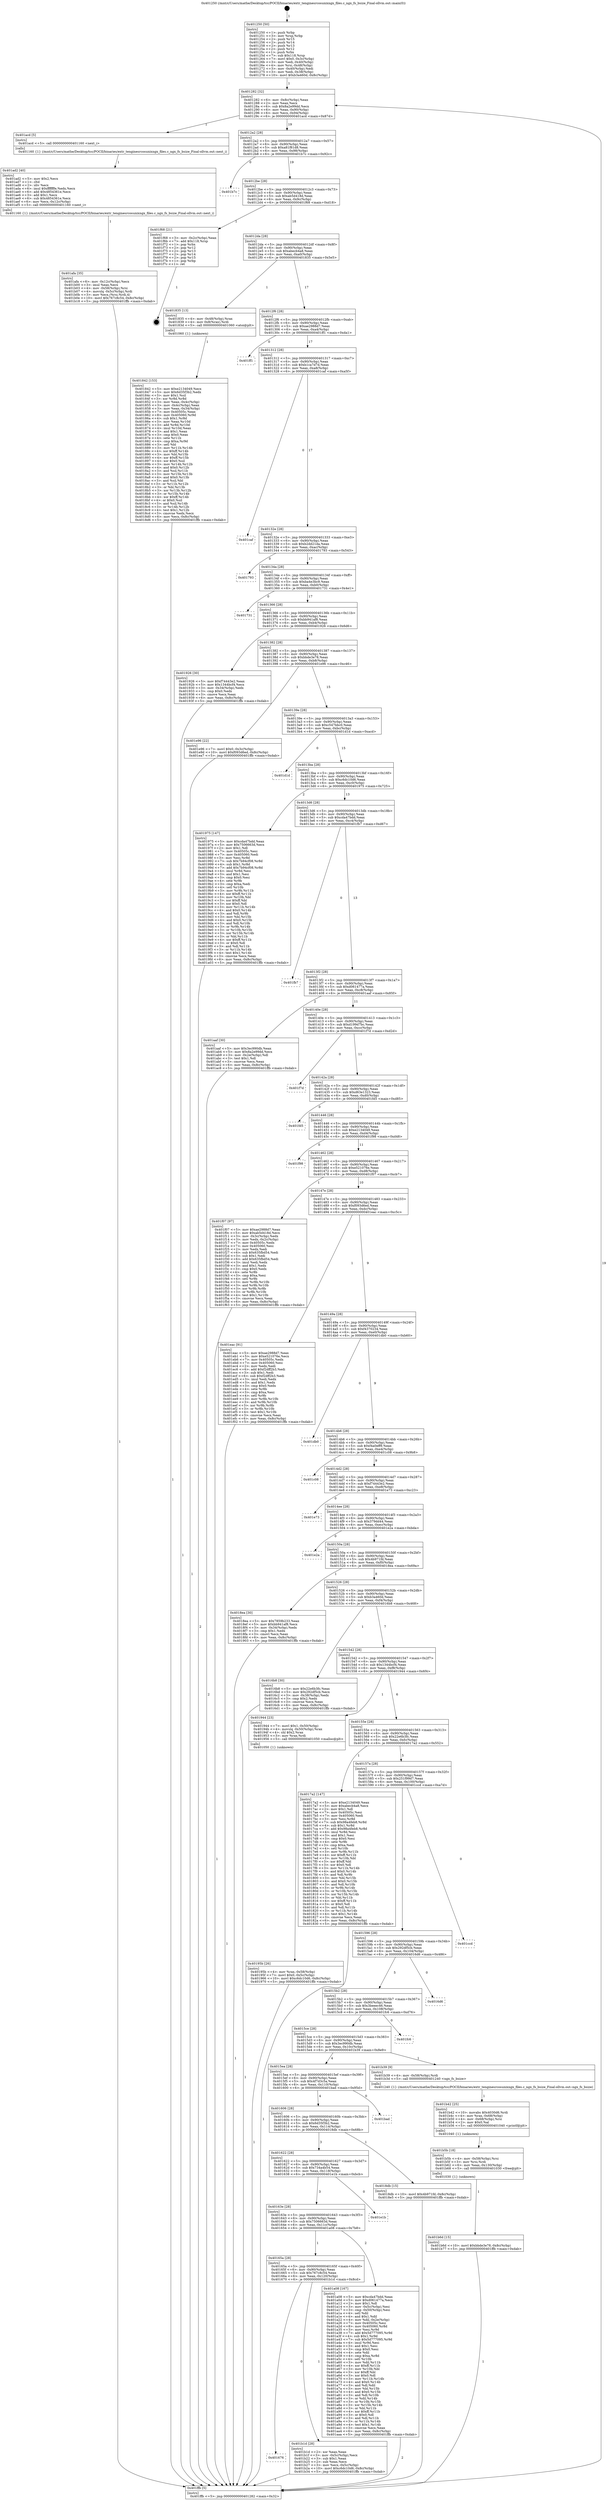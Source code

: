 digraph "0x401250" {
  label = "0x401250 (/mnt/c/Users/mathe/Desktop/tcc/POCII/binaries/extr_tenginesrcosunixngx_files.c_ngx_fs_bsize_Final-ollvm.out::main(0))"
  labelloc = "t"
  node[shape=record]

  Entry [label="",width=0.3,height=0.3,shape=circle,fillcolor=black,style=filled]
  "0x401282" [label="{
     0x401282 [32]\l
     | [instrs]\l
     &nbsp;&nbsp;0x401282 \<+6\>: mov -0x8c(%rbp),%eax\l
     &nbsp;&nbsp;0x401288 \<+2\>: mov %eax,%ecx\l
     &nbsp;&nbsp;0x40128a \<+6\>: sub $0x8a2e99dd,%ecx\l
     &nbsp;&nbsp;0x401290 \<+6\>: mov %eax,-0x90(%rbp)\l
     &nbsp;&nbsp;0x401296 \<+6\>: mov %ecx,-0x94(%rbp)\l
     &nbsp;&nbsp;0x40129c \<+6\>: je 0000000000401acd \<main+0x87d\>\l
  }"]
  "0x401acd" [label="{
     0x401acd [5]\l
     | [instrs]\l
     &nbsp;&nbsp;0x401acd \<+5\>: call 0000000000401160 \<next_i\>\l
     | [calls]\l
     &nbsp;&nbsp;0x401160 \{1\} (/mnt/c/Users/mathe/Desktop/tcc/POCII/binaries/extr_tenginesrcosunixngx_files.c_ngx_fs_bsize_Final-ollvm.out::next_i)\l
  }"]
  "0x4012a2" [label="{
     0x4012a2 [28]\l
     | [instrs]\l
     &nbsp;&nbsp;0x4012a2 \<+5\>: jmp 00000000004012a7 \<main+0x57\>\l
     &nbsp;&nbsp;0x4012a7 \<+6\>: mov -0x90(%rbp),%eax\l
     &nbsp;&nbsp;0x4012ad \<+5\>: sub $0xa81f81d8,%eax\l
     &nbsp;&nbsp;0x4012b2 \<+6\>: mov %eax,-0x98(%rbp)\l
     &nbsp;&nbsp;0x4012b8 \<+6\>: je 0000000000401b7c \<main+0x92c\>\l
  }"]
  Exit [label="",width=0.3,height=0.3,shape=circle,fillcolor=black,style=filled,peripheries=2]
  "0x401b7c" [label="{
     0x401b7c\l
  }", style=dashed]
  "0x4012be" [label="{
     0x4012be [28]\l
     | [instrs]\l
     &nbsp;&nbsp;0x4012be \<+5\>: jmp 00000000004012c3 \<main+0x73\>\l
     &nbsp;&nbsp;0x4012c3 \<+6\>: mov -0x90(%rbp),%eax\l
     &nbsp;&nbsp;0x4012c9 \<+5\>: sub $0xab5d418d,%eax\l
     &nbsp;&nbsp;0x4012ce \<+6\>: mov %eax,-0x9c(%rbp)\l
     &nbsp;&nbsp;0x4012d4 \<+6\>: je 0000000000401f68 \<main+0xd18\>\l
  }"]
  "0x401b6d" [label="{
     0x401b6d [15]\l
     | [instrs]\l
     &nbsp;&nbsp;0x401b6d \<+10\>: movl $0xbbde3e78,-0x8c(%rbp)\l
     &nbsp;&nbsp;0x401b77 \<+5\>: jmp 0000000000401ffb \<main+0xdab\>\l
  }"]
  "0x401f68" [label="{
     0x401f68 [21]\l
     | [instrs]\l
     &nbsp;&nbsp;0x401f68 \<+3\>: mov -0x2c(%rbp),%eax\l
     &nbsp;&nbsp;0x401f6b \<+7\>: add $0x118,%rsp\l
     &nbsp;&nbsp;0x401f72 \<+1\>: pop %rbx\l
     &nbsp;&nbsp;0x401f73 \<+2\>: pop %r12\l
     &nbsp;&nbsp;0x401f75 \<+2\>: pop %r13\l
     &nbsp;&nbsp;0x401f77 \<+2\>: pop %r14\l
     &nbsp;&nbsp;0x401f79 \<+2\>: pop %r15\l
     &nbsp;&nbsp;0x401f7b \<+1\>: pop %rbp\l
     &nbsp;&nbsp;0x401f7c \<+1\>: ret\l
  }"]
  "0x4012da" [label="{
     0x4012da [28]\l
     | [instrs]\l
     &nbsp;&nbsp;0x4012da \<+5\>: jmp 00000000004012df \<main+0x8f\>\l
     &nbsp;&nbsp;0x4012df \<+6\>: mov -0x90(%rbp),%eax\l
     &nbsp;&nbsp;0x4012e5 \<+5\>: sub $0xabecb4a8,%eax\l
     &nbsp;&nbsp;0x4012ea \<+6\>: mov %eax,-0xa0(%rbp)\l
     &nbsp;&nbsp;0x4012f0 \<+6\>: je 0000000000401835 \<main+0x5e5\>\l
  }"]
  "0x401b5b" [label="{
     0x401b5b [18]\l
     | [instrs]\l
     &nbsp;&nbsp;0x401b5b \<+4\>: mov -0x58(%rbp),%rsi\l
     &nbsp;&nbsp;0x401b5f \<+3\>: mov %rsi,%rdi\l
     &nbsp;&nbsp;0x401b62 \<+6\>: mov %eax,-0x130(%rbp)\l
     &nbsp;&nbsp;0x401b68 \<+5\>: call 0000000000401030 \<free@plt\>\l
     | [calls]\l
     &nbsp;&nbsp;0x401030 \{1\} (unknown)\l
  }"]
  "0x401835" [label="{
     0x401835 [13]\l
     | [instrs]\l
     &nbsp;&nbsp;0x401835 \<+4\>: mov -0x48(%rbp),%rax\l
     &nbsp;&nbsp;0x401839 \<+4\>: mov 0x8(%rax),%rdi\l
     &nbsp;&nbsp;0x40183d \<+5\>: call 0000000000401060 \<atoi@plt\>\l
     | [calls]\l
     &nbsp;&nbsp;0x401060 \{1\} (unknown)\l
  }"]
  "0x4012f6" [label="{
     0x4012f6 [28]\l
     | [instrs]\l
     &nbsp;&nbsp;0x4012f6 \<+5\>: jmp 00000000004012fb \<main+0xab\>\l
     &nbsp;&nbsp;0x4012fb \<+6\>: mov -0x90(%rbp),%eax\l
     &nbsp;&nbsp;0x401301 \<+5\>: sub $0xae2988d7,%eax\l
     &nbsp;&nbsp;0x401306 \<+6\>: mov %eax,-0xa4(%rbp)\l
     &nbsp;&nbsp;0x40130c \<+6\>: je 0000000000401ff1 \<main+0xda1\>\l
  }"]
  "0x401b42" [label="{
     0x401b42 [25]\l
     | [instrs]\l
     &nbsp;&nbsp;0x401b42 \<+10\>: movabs $0x4030d6,%rdi\l
     &nbsp;&nbsp;0x401b4c \<+4\>: mov %rax,-0x68(%rbp)\l
     &nbsp;&nbsp;0x401b50 \<+4\>: mov -0x68(%rbp),%rsi\l
     &nbsp;&nbsp;0x401b54 \<+2\>: mov $0x0,%al\l
     &nbsp;&nbsp;0x401b56 \<+5\>: call 0000000000401040 \<printf@plt\>\l
     | [calls]\l
     &nbsp;&nbsp;0x401040 \{1\} (unknown)\l
  }"]
  "0x401ff1" [label="{
     0x401ff1\l
  }", style=dashed]
  "0x401312" [label="{
     0x401312 [28]\l
     | [instrs]\l
     &nbsp;&nbsp;0x401312 \<+5\>: jmp 0000000000401317 \<main+0xc7\>\l
     &nbsp;&nbsp;0x401317 \<+6\>: mov -0x90(%rbp),%eax\l
     &nbsp;&nbsp;0x40131d \<+5\>: sub $0xb1ca7d7d,%eax\l
     &nbsp;&nbsp;0x401322 \<+6\>: mov %eax,-0xa8(%rbp)\l
     &nbsp;&nbsp;0x401328 \<+6\>: je 0000000000401caf \<main+0xa5f\>\l
  }"]
  "0x401676" [label="{
     0x401676\l
  }", style=dashed]
  "0x401caf" [label="{
     0x401caf\l
  }", style=dashed]
  "0x40132e" [label="{
     0x40132e [28]\l
     | [instrs]\l
     &nbsp;&nbsp;0x40132e \<+5\>: jmp 0000000000401333 \<main+0xe3\>\l
     &nbsp;&nbsp;0x401333 \<+6\>: mov -0x90(%rbp),%eax\l
     &nbsp;&nbsp;0x401339 \<+5\>: sub $0xb2dd21da,%eax\l
     &nbsp;&nbsp;0x40133e \<+6\>: mov %eax,-0xac(%rbp)\l
     &nbsp;&nbsp;0x401344 \<+6\>: je 0000000000401793 \<main+0x543\>\l
  }"]
  "0x401b1d" [label="{
     0x401b1d [28]\l
     | [instrs]\l
     &nbsp;&nbsp;0x401b1d \<+2\>: xor %eax,%eax\l
     &nbsp;&nbsp;0x401b1f \<+3\>: mov -0x5c(%rbp),%ecx\l
     &nbsp;&nbsp;0x401b22 \<+3\>: sub $0x1,%eax\l
     &nbsp;&nbsp;0x401b25 \<+2\>: sub %eax,%ecx\l
     &nbsp;&nbsp;0x401b27 \<+3\>: mov %ecx,-0x5c(%rbp)\l
     &nbsp;&nbsp;0x401b2a \<+10\>: movl $0xc6dc10d6,-0x8c(%rbp)\l
     &nbsp;&nbsp;0x401b34 \<+5\>: jmp 0000000000401ffb \<main+0xdab\>\l
  }"]
  "0x401793" [label="{
     0x401793\l
  }", style=dashed]
  "0x40134a" [label="{
     0x40134a [28]\l
     | [instrs]\l
     &nbsp;&nbsp;0x40134a \<+5\>: jmp 000000000040134f \<main+0xff\>\l
     &nbsp;&nbsp;0x40134f \<+6\>: mov -0x90(%rbp),%eax\l
     &nbsp;&nbsp;0x401355 \<+5\>: sub $0xba4e3bc9,%eax\l
     &nbsp;&nbsp;0x40135a \<+6\>: mov %eax,-0xb0(%rbp)\l
     &nbsp;&nbsp;0x401360 \<+6\>: je 0000000000401731 \<main+0x4e1\>\l
  }"]
  "0x401afa" [label="{
     0x401afa [35]\l
     | [instrs]\l
     &nbsp;&nbsp;0x401afa \<+6\>: mov -0x12c(%rbp),%ecx\l
     &nbsp;&nbsp;0x401b00 \<+3\>: imul %eax,%ecx\l
     &nbsp;&nbsp;0x401b03 \<+4\>: mov -0x58(%rbp),%rsi\l
     &nbsp;&nbsp;0x401b07 \<+4\>: movslq -0x5c(%rbp),%rdi\l
     &nbsp;&nbsp;0x401b0b \<+3\>: mov %ecx,(%rsi,%rdi,4)\l
     &nbsp;&nbsp;0x401b0e \<+10\>: movl $0x767c8c54,-0x8c(%rbp)\l
     &nbsp;&nbsp;0x401b18 \<+5\>: jmp 0000000000401ffb \<main+0xdab\>\l
  }"]
  "0x401731" [label="{
     0x401731\l
  }", style=dashed]
  "0x401366" [label="{
     0x401366 [28]\l
     | [instrs]\l
     &nbsp;&nbsp;0x401366 \<+5\>: jmp 000000000040136b \<main+0x11b\>\l
     &nbsp;&nbsp;0x40136b \<+6\>: mov -0x90(%rbp),%eax\l
     &nbsp;&nbsp;0x401371 \<+5\>: sub $0xbb941af8,%eax\l
     &nbsp;&nbsp;0x401376 \<+6\>: mov %eax,-0xb4(%rbp)\l
     &nbsp;&nbsp;0x40137c \<+6\>: je 0000000000401926 \<main+0x6d6\>\l
  }"]
  "0x401ad2" [label="{
     0x401ad2 [40]\l
     | [instrs]\l
     &nbsp;&nbsp;0x401ad2 \<+5\>: mov $0x2,%ecx\l
     &nbsp;&nbsp;0x401ad7 \<+1\>: cltd\l
     &nbsp;&nbsp;0x401ad8 \<+2\>: idiv %ecx\l
     &nbsp;&nbsp;0x401ada \<+6\>: imul $0xfffffffe,%edx,%ecx\l
     &nbsp;&nbsp;0x401ae0 \<+6\>: add $0x4854361e,%ecx\l
     &nbsp;&nbsp;0x401ae6 \<+3\>: add $0x1,%ecx\l
     &nbsp;&nbsp;0x401ae9 \<+6\>: sub $0x4854361e,%ecx\l
     &nbsp;&nbsp;0x401aef \<+6\>: mov %ecx,-0x12c(%rbp)\l
     &nbsp;&nbsp;0x401af5 \<+5\>: call 0000000000401160 \<next_i\>\l
     | [calls]\l
     &nbsp;&nbsp;0x401160 \{1\} (/mnt/c/Users/mathe/Desktop/tcc/POCII/binaries/extr_tenginesrcosunixngx_files.c_ngx_fs_bsize_Final-ollvm.out::next_i)\l
  }"]
  "0x401926" [label="{
     0x401926 [30]\l
     | [instrs]\l
     &nbsp;&nbsp;0x401926 \<+5\>: mov $0xf74443e2,%eax\l
     &nbsp;&nbsp;0x40192b \<+5\>: mov $0x1344bcf4,%ecx\l
     &nbsp;&nbsp;0x401930 \<+3\>: mov -0x34(%rbp),%edx\l
     &nbsp;&nbsp;0x401933 \<+3\>: cmp $0x0,%edx\l
     &nbsp;&nbsp;0x401936 \<+3\>: cmove %ecx,%eax\l
     &nbsp;&nbsp;0x401939 \<+6\>: mov %eax,-0x8c(%rbp)\l
     &nbsp;&nbsp;0x40193f \<+5\>: jmp 0000000000401ffb \<main+0xdab\>\l
  }"]
  "0x401382" [label="{
     0x401382 [28]\l
     | [instrs]\l
     &nbsp;&nbsp;0x401382 \<+5\>: jmp 0000000000401387 \<main+0x137\>\l
     &nbsp;&nbsp;0x401387 \<+6\>: mov -0x90(%rbp),%eax\l
     &nbsp;&nbsp;0x40138d \<+5\>: sub $0xbbde3e78,%eax\l
     &nbsp;&nbsp;0x401392 \<+6\>: mov %eax,-0xb8(%rbp)\l
     &nbsp;&nbsp;0x401398 \<+6\>: je 0000000000401e96 \<main+0xc46\>\l
  }"]
  "0x40165a" [label="{
     0x40165a [28]\l
     | [instrs]\l
     &nbsp;&nbsp;0x40165a \<+5\>: jmp 000000000040165f \<main+0x40f\>\l
     &nbsp;&nbsp;0x40165f \<+6\>: mov -0x90(%rbp),%eax\l
     &nbsp;&nbsp;0x401665 \<+5\>: sub $0x767c8c54,%eax\l
     &nbsp;&nbsp;0x40166a \<+6\>: mov %eax,-0x120(%rbp)\l
     &nbsp;&nbsp;0x401670 \<+6\>: je 0000000000401b1d \<main+0x8cd\>\l
  }"]
  "0x401e96" [label="{
     0x401e96 [22]\l
     | [instrs]\l
     &nbsp;&nbsp;0x401e96 \<+7\>: movl $0x0,-0x3c(%rbp)\l
     &nbsp;&nbsp;0x401e9d \<+10\>: movl $0xf093d6ed,-0x8c(%rbp)\l
     &nbsp;&nbsp;0x401ea7 \<+5\>: jmp 0000000000401ffb \<main+0xdab\>\l
  }"]
  "0x40139e" [label="{
     0x40139e [28]\l
     | [instrs]\l
     &nbsp;&nbsp;0x40139e \<+5\>: jmp 00000000004013a3 \<main+0x153\>\l
     &nbsp;&nbsp;0x4013a3 \<+6\>: mov -0x90(%rbp),%eax\l
     &nbsp;&nbsp;0x4013a9 \<+5\>: sub $0xc547bbc0,%eax\l
     &nbsp;&nbsp;0x4013ae \<+6\>: mov %eax,-0xbc(%rbp)\l
     &nbsp;&nbsp;0x4013b4 \<+6\>: je 0000000000401d1d \<main+0xacd\>\l
  }"]
  "0x401a08" [label="{
     0x401a08 [167]\l
     | [instrs]\l
     &nbsp;&nbsp;0x401a08 \<+5\>: mov $0xcda47bdd,%eax\l
     &nbsp;&nbsp;0x401a0d \<+5\>: mov $0xd061477a,%ecx\l
     &nbsp;&nbsp;0x401a12 \<+2\>: mov $0x1,%dl\l
     &nbsp;&nbsp;0x401a14 \<+3\>: mov -0x5c(%rbp),%esi\l
     &nbsp;&nbsp;0x401a17 \<+3\>: cmp -0x50(%rbp),%esi\l
     &nbsp;&nbsp;0x401a1a \<+4\>: setl %dil\l
     &nbsp;&nbsp;0x401a1e \<+4\>: and $0x1,%dil\l
     &nbsp;&nbsp;0x401a22 \<+4\>: mov %dil,-0x2e(%rbp)\l
     &nbsp;&nbsp;0x401a26 \<+7\>: mov 0x40505c,%esi\l
     &nbsp;&nbsp;0x401a2d \<+8\>: mov 0x405060,%r8d\l
     &nbsp;&nbsp;0x401a35 \<+3\>: mov %esi,%r9d\l
     &nbsp;&nbsp;0x401a38 \<+7\>: add $0x5d777095,%r9d\l
     &nbsp;&nbsp;0x401a3f \<+4\>: sub $0x1,%r9d\l
     &nbsp;&nbsp;0x401a43 \<+7\>: sub $0x5d777095,%r9d\l
     &nbsp;&nbsp;0x401a4a \<+4\>: imul %r9d,%esi\l
     &nbsp;&nbsp;0x401a4e \<+3\>: and $0x1,%esi\l
     &nbsp;&nbsp;0x401a51 \<+3\>: cmp $0x0,%esi\l
     &nbsp;&nbsp;0x401a54 \<+4\>: sete %dil\l
     &nbsp;&nbsp;0x401a58 \<+4\>: cmp $0xa,%r8d\l
     &nbsp;&nbsp;0x401a5c \<+4\>: setl %r10b\l
     &nbsp;&nbsp;0x401a60 \<+3\>: mov %dil,%r11b\l
     &nbsp;&nbsp;0x401a63 \<+4\>: xor $0xff,%r11b\l
     &nbsp;&nbsp;0x401a67 \<+3\>: mov %r10b,%bl\l
     &nbsp;&nbsp;0x401a6a \<+3\>: xor $0xff,%bl\l
     &nbsp;&nbsp;0x401a6d \<+3\>: xor $0x0,%dl\l
     &nbsp;&nbsp;0x401a70 \<+3\>: mov %r11b,%r14b\l
     &nbsp;&nbsp;0x401a73 \<+4\>: and $0x0,%r14b\l
     &nbsp;&nbsp;0x401a77 \<+3\>: and %dl,%dil\l
     &nbsp;&nbsp;0x401a7a \<+3\>: mov %bl,%r15b\l
     &nbsp;&nbsp;0x401a7d \<+4\>: and $0x0,%r15b\l
     &nbsp;&nbsp;0x401a81 \<+3\>: and %dl,%r10b\l
     &nbsp;&nbsp;0x401a84 \<+3\>: or %dil,%r14b\l
     &nbsp;&nbsp;0x401a87 \<+3\>: or %r10b,%r15b\l
     &nbsp;&nbsp;0x401a8a \<+3\>: xor %r15b,%r14b\l
     &nbsp;&nbsp;0x401a8d \<+3\>: or %bl,%r11b\l
     &nbsp;&nbsp;0x401a90 \<+4\>: xor $0xff,%r11b\l
     &nbsp;&nbsp;0x401a94 \<+3\>: or $0x0,%dl\l
     &nbsp;&nbsp;0x401a97 \<+3\>: and %dl,%r11b\l
     &nbsp;&nbsp;0x401a9a \<+3\>: or %r11b,%r14b\l
     &nbsp;&nbsp;0x401a9d \<+4\>: test $0x1,%r14b\l
     &nbsp;&nbsp;0x401aa1 \<+3\>: cmovne %ecx,%eax\l
     &nbsp;&nbsp;0x401aa4 \<+6\>: mov %eax,-0x8c(%rbp)\l
     &nbsp;&nbsp;0x401aaa \<+5\>: jmp 0000000000401ffb \<main+0xdab\>\l
  }"]
  "0x401d1d" [label="{
     0x401d1d\l
  }", style=dashed]
  "0x4013ba" [label="{
     0x4013ba [28]\l
     | [instrs]\l
     &nbsp;&nbsp;0x4013ba \<+5\>: jmp 00000000004013bf \<main+0x16f\>\l
     &nbsp;&nbsp;0x4013bf \<+6\>: mov -0x90(%rbp),%eax\l
     &nbsp;&nbsp;0x4013c5 \<+5\>: sub $0xc6dc10d6,%eax\l
     &nbsp;&nbsp;0x4013ca \<+6\>: mov %eax,-0xc0(%rbp)\l
     &nbsp;&nbsp;0x4013d0 \<+6\>: je 0000000000401975 \<main+0x725\>\l
  }"]
  "0x40163e" [label="{
     0x40163e [28]\l
     | [instrs]\l
     &nbsp;&nbsp;0x40163e \<+5\>: jmp 0000000000401643 \<main+0x3f3\>\l
     &nbsp;&nbsp;0x401643 \<+6\>: mov -0x90(%rbp),%eax\l
     &nbsp;&nbsp;0x401649 \<+5\>: sub $0x7506663d,%eax\l
     &nbsp;&nbsp;0x40164e \<+6\>: mov %eax,-0x11c(%rbp)\l
     &nbsp;&nbsp;0x401654 \<+6\>: je 0000000000401a08 \<main+0x7b8\>\l
  }"]
  "0x401975" [label="{
     0x401975 [147]\l
     | [instrs]\l
     &nbsp;&nbsp;0x401975 \<+5\>: mov $0xcda47bdd,%eax\l
     &nbsp;&nbsp;0x40197a \<+5\>: mov $0x7506663d,%ecx\l
     &nbsp;&nbsp;0x40197f \<+2\>: mov $0x1,%dl\l
     &nbsp;&nbsp;0x401981 \<+7\>: mov 0x40505c,%esi\l
     &nbsp;&nbsp;0x401988 \<+7\>: mov 0x405060,%edi\l
     &nbsp;&nbsp;0x40198f \<+3\>: mov %esi,%r8d\l
     &nbsp;&nbsp;0x401992 \<+7\>: sub $0x7b94cf08,%r8d\l
     &nbsp;&nbsp;0x401999 \<+4\>: sub $0x1,%r8d\l
     &nbsp;&nbsp;0x40199d \<+7\>: add $0x7b94cf08,%r8d\l
     &nbsp;&nbsp;0x4019a4 \<+4\>: imul %r8d,%esi\l
     &nbsp;&nbsp;0x4019a8 \<+3\>: and $0x1,%esi\l
     &nbsp;&nbsp;0x4019ab \<+3\>: cmp $0x0,%esi\l
     &nbsp;&nbsp;0x4019ae \<+4\>: sete %r9b\l
     &nbsp;&nbsp;0x4019b2 \<+3\>: cmp $0xa,%edi\l
     &nbsp;&nbsp;0x4019b5 \<+4\>: setl %r10b\l
     &nbsp;&nbsp;0x4019b9 \<+3\>: mov %r9b,%r11b\l
     &nbsp;&nbsp;0x4019bc \<+4\>: xor $0xff,%r11b\l
     &nbsp;&nbsp;0x4019c0 \<+3\>: mov %r10b,%bl\l
     &nbsp;&nbsp;0x4019c3 \<+3\>: xor $0xff,%bl\l
     &nbsp;&nbsp;0x4019c6 \<+3\>: xor $0x0,%dl\l
     &nbsp;&nbsp;0x4019c9 \<+3\>: mov %r11b,%r14b\l
     &nbsp;&nbsp;0x4019cc \<+4\>: and $0x0,%r14b\l
     &nbsp;&nbsp;0x4019d0 \<+3\>: and %dl,%r9b\l
     &nbsp;&nbsp;0x4019d3 \<+3\>: mov %bl,%r15b\l
     &nbsp;&nbsp;0x4019d6 \<+4\>: and $0x0,%r15b\l
     &nbsp;&nbsp;0x4019da \<+3\>: and %dl,%r10b\l
     &nbsp;&nbsp;0x4019dd \<+3\>: or %r9b,%r14b\l
     &nbsp;&nbsp;0x4019e0 \<+3\>: or %r10b,%r15b\l
     &nbsp;&nbsp;0x4019e3 \<+3\>: xor %r15b,%r14b\l
     &nbsp;&nbsp;0x4019e6 \<+3\>: or %bl,%r11b\l
     &nbsp;&nbsp;0x4019e9 \<+4\>: xor $0xff,%r11b\l
     &nbsp;&nbsp;0x4019ed \<+3\>: or $0x0,%dl\l
     &nbsp;&nbsp;0x4019f0 \<+3\>: and %dl,%r11b\l
     &nbsp;&nbsp;0x4019f3 \<+3\>: or %r11b,%r14b\l
     &nbsp;&nbsp;0x4019f6 \<+4\>: test $0x1,%r14b\l
     &nbsp;&nbsp;0x4019fa \<+3\>: cmovne %ecx,%eax\l
     &nbsp;&nbsp;0x4019fd \<+6\>: mov %eax,-0x8c(%rbp)\l
     &nbsp;&nbsp;0x401a03 \<+5\>: jmp 0000000000401ffb \<main+0xdab\>\l
  }"]
  "0x4013d6" [label="{
     0x4013d6 [28]\l
     | [instrs]\l
     &nbsp;&nbsp;0x4013d6 \<+5\>: jmp 00000000004013db \<main+0x18b\>\l
     &nbsp;&nbsp;0x4013db \<+6\>: mov -0x90(%rbp),%eax\l
     &nbsp;&nbsp;0x4013e1 \<+5\>: sub $0xcda47bdd,%eax\l
     &nbsp;&nbsp;0x4013e6 \<+6\>: mov %eax,-0xc4(%rbp)\l
     &nbsp;&nbsp;0x4013ec \<+6\>: je 0000000000401fb7 \<main+0xd67\>\l
  }"]
  "0x401e1b" [label="{
     0x401e1b\l
  }", style=dashed]
  "0x401fb7" [label="{
     0x401fb7\l
  }", style=dashed]
  "0x4013f2" [label="{
     0x4013f2 [28]\l
     | [instrs]\l
     &nbsp;&nbsp;0x4013f2 \<+5\>: jmp 00000000004013f7 \<main+0x1a7\>\l
     &nbsp;&nbsp;0x4013f7 \<+6\>: mov -0x90(%rbp),%eax\l
     &nbsp;&nbsp;0x4013fd \<+5\>: sub $0xd061477a,%eax\l
     &nbsp;&nbsp;0x401402 \<+6\>: mov %eax,-0xc8(%rbp)\l
     &nbsp;&nbsp;0x401408 \<+6\>: je 0000000000401aaf \<main+0x85f\>\l
  }"]
  "0x40195b" [label="{
     0x40195b [26]\l
     | [instrs]\l
     &nbsp;&nbsp;0x40195b \<+4\>: mov %rax,-0x58(%rbp)\l
     &nbsp;&nbsp;0x40195f \<+7\>: movl $0x0,-0x5c(%rbp)\l
     &nbsp;&nbsp;0x401966 \<+10\>: movl $0xc6dc10d6,-0x8c(%rbp)\l
     &nbsp;&nbsp;0x401970 \<+5\>: jmp 0000000000401ffb \<main+0xdab\>\l
  }"]
  "0x401aaf" [label="{
     0x401aaf [30]\l
     | [instrs]\l
     &nbsp;&nbsp;0x401aaf \<+5\>: mov $0x3ec990db,%eax\l
     &nbsp;&nbsp;0x401ab4 \<+5\>: mov $0x8a2e99dd,%ecx\l
     &nbsp;&nbsp;0x401ab9 \<+3\>: mov -0x2e(%rbp),%dl\l
     &nbsp;&nbsp;0x401abc \<+3\>: test $0x1,%dl\l
     &nbsp;&nbsp;0x401abf \<+3\>: cmovne %ecx,%eax\l
     &nbsp;&nbsp;0x401ac2 \<+6\>: mov %eax,-0x8c(%rbp)\l
     &nbsp;&nbsp;0x401ac8 \<+5\>: jmp 0000000000401ffb \<main+0xdab\>\l
  }"]
  "0x40140e" [label="{
     0x40140e [28]\l
     | [instrs]\l
     &nbsp;&nbsp;0x40140e \<+5\>: jmp 0000000000401413 \<main+0x1c3\>\l
     &nbsp;&nbsp;0x401413 \<+6\>: mov -0x90(%rbp),%eax\l
     &nbsp;&nbsp;0x401419 \<+5\>: sub $0xd199d7bc,%eax\l
     &nbsp;&nbsp;0x40141e \<+6\>: mov %eax,-0xcc(%rbp)\l
     &nbsp;&nbsp;0x401424 \<+6\>: je 0000000000401f7d \<main+0xd2d\>\l
  }"]
  "0x401622" [label="{
     0x401622 [28]\l
     | [instrs]\l
     &nbsp;&nbsp;0x401622 \<+5\>: jmp 0000000000401627 \<main+0x3d7\>\l
     &nbsp;&nbsp;0x401627 \<+6\>: mov -0x90(%rbp),%eax\l
     &nbsp;&nbsp;0x40162d \<+5\>: sub $0x734a4b54,%eax\l
     &nbsp;&nbsp;0x401632 \<+6\>: mov %eax,-0x118(%rbp)\l
     &nbsp;&nbsp;0x401638 \<+6\>: je 0000000000401e1b \<main+0xbcb\>\l
  }"]
  "0x401f7d" [label="{
     0x401f7d\l
  }", style=dashed]
  "0x40142a" [label="{
     0x40142a [28]\l
     | [instrs]\l
     &nbsp;&nbsp;0x40142a \<+5\>: jmp 000000000040142f \<main+0x1df\>\l
     &nbsp;&nbsp;0x40142f \<+6\>: mov -0x90(%rbp),%eax\l
     &nbsp;&nbsp;0x401435 \<+5\>: sub $0xd63e1323,%eax\l
     &nbsp;&nbsp;0x40143a \<+6\>: mov %eax,-0xd0(%rbp)\l
     &nbsp;&nbsp;0x401440 \<+6\>: je 0000000000401fd5 \<main+0xd85\>\l
  }"]
  "0x4018db" [label="{
     0x4018db [15]\l
     | [instrs]\l
     &nbsp;&nbsp;0x4018db \<+10\>: movl $0x4b971fd,-0x8c(%rbp)\l
     &nbsp;&nbsp;0x4018e5 \<+5\>: jmp 0000000000401ffb \<main+0xdab\>\l
  }"]
  "0x401fd5" [label="{
     0x401fd5\l
  }", style=dashed]
  "0x401446" [label="{
     0x401446 [28]\l
     | [instrs]\l
     &nbsp;&nbsp;0x401446 \<+5\>: jmp 000000000040144b \<main+0x1fb\>\l
     &nbsp;&nbsp;0x40144b \<+6\>: mov -0x90(%rbp),%eax\l
     &nbsp;&nbsp;0x401451 \<+5\>: sub $0xe2134049,%eax\l
     &nbsp;&nbsp;0x401456 \<+6\>: mov %eax,-0xd4(%rbp)\l
     &nbsp;&nbsp;0x40145c \<+6\>: je 0000000000401f98 \<main+0xd48\>\l
  }"]
  "0x401606" [label="{
     0x401606 [28]\l
     | [instrs]\l
     &nbsp;&nbsp;0x401606 \<+5\>: jmp 000000000040160b \<main+0x3bb\>\l
     &nbsp;&nbsp;0x40160b \<+6\>: mov -0x90(%rbp),%eax\l
     &nbsp;&nbsp;0x401611 \<+5\>: sub $0x6d35f3b2,%eax\l
     &nbsp;&nbsp;0x401616 \<+6\>: mov %eax,-0x114(%rbp)\l
     &nbsp;&nbsp;0x40161c \<+6\>: je 00000000004018db \<main+0x68b\>\l
  }"]
  "0x401f98" [label="{
     0x401f98\l
  }", style=dashed]
  "0x401462" [label="{
     0x401462 [28]\l
     | [instrs]\l
     &nbsp;&nbsp;0x401462 \<+5\>: jmp 0000000000401467 \<main+0x217\>\l
     &nbsp;&nbsp;0x401467 \<+6\>: mov -0x90(%rbp),%eax\l
     &nbsp;&nbsp;0x40146d \<+5\>: sub $0xe521076e,%eax\l
     &nbsp;&nbsp;0x401472 \<+6\>: mov %eax,-0xd8(%rbp)\l
     &nbsp;&nbsp;0x401478 \<+6\>: je 0000000000401f07 \<main+0xcb7\>\l
  }"]
  "0x401bad" [label="{
     0x401bad\l
  }", style=dashed]
  "0x401f07" [label="{
     0x401f07 [97]\l
     | [instrs]\l
     &nbsp;&nbsp;0x401f07 \<+5\>: mov $0xae2988d7,%eax\l
     &nbsp;&nbsp;0x401f0c \<+5\>: mov $0xab5d418d,%ecx\l
     &nbsp;&nbsp;0x401f11 \<+3\>: mov -0x3c(%rbp),%edx\l
     &nbsp;&nbsp;0x401f14 \<+3\>: mov %edx,-0x2c(%rbp)\l
     &nbsp;&nbsp;0x401f17 \<+7\>: mov 0x40505c,%edx\l
     &nbsp;&nbsp;0x401f1e \<+7\>: mov 0x405060,%esi\l
     &nbsp;&nbsp;0x401f25 \<+2\>: mov %edx,%edi\l
     &nbsp;&nbsp;0x401f27 \<+6\>: sub $0x635fbd54,%edi\l
     &nbsp;&nbsp;0x401f2d \<+3\>: sub $0x1,%edi\l
     &nbsp;&nbsp;0x401f30 \<+6\>: add $0x635fbd54,%edi\l
     &nbsp;&nbsp;0x401f36 \<+3\>: imul %edi,%edx\l
     &nbsp;&nbsp;0x401f39 \<+3\>: and $0x1,%edx\l
     &nbsp;&nbsp;0x401f3c \<+3\>: cmp $0x0,%edx\l
     &nbsp;&nbsp;0x401f3f \<+4\>: sete %r8b\l
     &nbsp;&nbsp;0x401f43 \<+3\>: cmp $0xa,%esi\l
     &nbsp;&nbsp;0x401f46 \<+4\>: setl %r9b\l
     &nbsp;&nbsp;0x401f4a \<+3\>: mov %r8b,%r10b\l
     &nbsp;&nbsp;0x401f4d \<+3\>: and %r9b,%r10b\l
     &nbsp;&nbsp;0x401f50 \<+3\>: xor %r9b,%r8b\l
     &nbsp;&nbsp;0x401f53 \<+3\>: or %r8b,%r10b\l
     &nbsp;&nbsp;0x401f56 \<+4\>: test $0x1,%r10b\l
     &nbsp;&nbsp;0x401f5a \<+3\>: cmovne %ecx,%eax\l
     &nbsp;&nbsp;0x401f5d \<+6\>: mov %eax,-0x8c(%rbp)\l
     &nbsp;&nbsp;0x401f63 \<+5\>: jmp 0000000000401ffb \<main+0xdab\>\l
  }"]
  "0x40147e" [label="{
     0x40147e [28]\l
     | [instrs]\l
     &nbsp;&nbsp;0x40147e \<+5\>: jmp 0000000000401483 \<main+0x233\>\l
     &nbsp;&nbsp;0x401483 \<+6\>: mov -0x90(%rbp),%eax\l
     &nbsp;&nbsp;0x401489 \<+5\>: sub $0xf093d6ed,%eax\l
     &nbsp;&nbsp;0x40148e \<+6\>: mov %eax,-0xdc(%rbp)\l
     &nbsp;&nbsp;0x401494 \<+6\>: je 0000000000401eac \<main+0xc5c\>\l
  }"]
  "0x4015ea" [label="{
     0x4015ea [28]\l
     | [instrs]\l
     &nbsp;&nbsp;0x4015ea \<+5\>: jmp 00000000004015ef \<main+0x39f\>\l
     &nbsp;&nbsp;0x4015ef \<+6\>: mov -0x90(%rbp),%eax\l
     &nbsp;&nbsp;0x4015f5 \<+5\>: sub $0x4f7d3c5a,%eax\l
     &nbsp;&nbsp;0x4015fa \<+6\>: mov %eax,-0x110(%rbp)\l
     &nbsp;&nbsp;0x401600 \<+6\>: je 0000000000401bad \<main+0x95d\>\l
  }"]
  "0x401eac" [label="{
     0x401eac [91]\l
     | [instrs]\l
     &nbsp;&nbsp;0x401eac \<+5\>: mov $0xae2988d7,%eax\l
     &nbsp;&nbsp;0x401eb1 \<+5\>: mov $0xe521076e,%ecx\l
     &nbsp;&nbsp;0x401eb6 \<+7\>: mov 0x40505c,%edx\l
     &nbsp;&nbsp;0x401ebd \<+7\>: mov 0x405060,%esi\l
     &nbsp;&nbsp;0x401ec4 \<+2\>: mov %edx,%edi\l
     &nbsp;&nbsp;0x401ec6 \<+6\>: add $0xf2dff2b3,%edi\l
     &nbsp;&nbsp;0x401ecc \<+3\>: sub $0x1,%edi\l
     &nbsp;&nbsp;0x401ecf \<+6\>: sub $0xf2dff2b3,%edi\l
     &nbsp;&nbsp;0x401ed5 \<+3\>: imul %edi,%edx\l
     &nbsp;&nbsp;0x401ed8 \<+3\>: and $0x1,%edx\l
     &nbsp;&nbsp;0x401edb \<+3\>: cmp $0x0,%edx\l
     &nbsp;&nbsp;0x401ede \<+4\>: sete %r8b\l
     &nbsp;&nbsp;0x401ee2 \<+3\>: cmp $0xa,%esi\l
     &nbsp;&nbsp;0x401ee5 \<+4\>: setl %r9b\l
     &nbsp;&nbsp;0x401ee9 \<+3\>: mov %r8b,%r10b\l
     &nbsp;&nbsp;0x401eec \<+3\>: and %r9b,%r10b\l
     &nbsp;&nbsp;0x401eef \<+3\>: xor %r9b,%r8b\l
     &nbsp;&nbsp;0x401ef2 \<+3\>: or %r8b,%r10b\l
     &nbsp;&nbsp;0x401ef5 \<+4\>: test $0x1,%r10b\l
     &nbsp;&nbsp;0x401ef9 \<+3\>: cmovne %ecx,%eax\l
     &nbsp;&nbsp;0x401efc \<+6\>: mov %eax,-0x8c(%rbp)\l
     &nbsp;&nbsp;0x401f02 \<+5\>: jmp 0000000000401ffb \<main+0xdab\>\l
  }"]
  "0x40149a" [label="{
     0x40149a [28]\l
     | [instrs]\l
     &nbsp;&nbsp;0x40149a \<+5\>: jmp 000000000040149f \<main+0x24f\>\l
     &nbsp;&nbsp;0x40149f \<+6\>: mov -0x90(%rbp),%eax\l
     &nbsp;&nbsp;0x4014a5 \<+5\>: sub $0xf4370234,%eax\l
     &nbsp;&nbsp;0x4014aa \<+6\>: mov %eax,-0xe0(%rbp)\l
     &nbsp;&nbsp;0x4014b0 \<+6\>: je 0000000000401db0 \<main+0xb60\>\l
  }"]
  "0x401b39" [label="{
     0x401b39 [9]\l
     | [instrs]\l
     &nbsp;&nbsp;0x401b39 \<+4\>: mov -0x58(%rbp),%rdi\l
     &nbsp;&nbsp;0x401b3d \<+5\>: call 0000000000401240 \<ngx_fs_bsize\>\l
     | [calls]\l
     &nbsp;&nbsp;0x401240 \{1\} (/mnt/c/Users/mathe/Desktop/tcc/POCII/binaries/extr_tenginesrcosunixngx_files.c_ngx_fs_bsize_Final-ollvm.out::ngx_fs_bsize)\l
  }"]
  "0x401db0" [label="{
     0x401db0\l
  }", style=dashed]
  "0x4014b6" [label="{
     0x4014b6 [28]\l
     | [instrs]\l
     &nbsp;&nbsp;0x4014b6 \<+5\>: jmp 00000000004014bb \<main+0x26b\>\l
     &nbsp;&nbsp;0x4014bb \<+6\>: mov -0x90(%rbp),%eax\l
     &nbsp;&nbsp;0x4014c1 \<+5\>: sub $0xf4a0eff9,%eax\l
     &nbsp;&nbsp;0x4014c6 \<+6\>: mov %eax,-0xe4(%rbp)\l
     &nbsp;&nbsp;0x4014cc \<+6\>: je 0000000000401c08 \<main+0x9b8\>\l
  }"]
  "0x4015ce" [label="{
     0x4015ce [28]\l
     | [instrs]\l
     &nbsp;&nbsp;0x4015ce \<+5\>: jmp 00000000004015d3 \<main+0x383\>\l
     &nbsp;&nbsp;0x4015d3 \<+6\>: mov -0x90(%rbp),%eax\l
     &nbsp;&nbsp;0x4015d9 \<+5\>: sub $0x3ec990db,%eax\l
     &nbsp;&nbsp;0x4015de \<+6\>: mov %eax,-0x10c(%rbp)\l
     &nbsp;&nbsp;0x4015e4 \<+6\>: je 0000000000401b39 \<main+0x8e9\>\l
  }"]
  "0x401c08" [label="{
     0x401c08\l
  }", style=dashed]
  "0x4014d2" [label="{
     0x4014d2 [28]\l
     | [instrs]\l
     &nbsp;&nbsp;0x4014d2 \<+5\>: jmp 00000000004014d7 \<main+0x287\>\l
     &nbsp;&nbsp;0x4014d7 \<+6\>: mov -0x90(%rbp),%eax\l
     &nbsp;&nbsp;0x4014dd \<+5\>: sub $0xf74443e2,%eax\l
     &nbsp;&nbsp;0x4014e2 \<+6\>: mov %eax,-0xe8(%rbp)\l
     &nbsp;&nbsp;0x4014e8 \<+6\>: je 0000000000401e73 \<main+0xc23\>\l
  }"]
  "0x401fc6" [label="{
     0x401fc6\l
  }", style=dashed]
  "0x401e73" [label="{
     0x401e73\l
  }", style=dashed]
  "0x4014ee" [label="{
     0x4014ee [28]\l
     | [instrs]\l
     &nbsp;&nbsp;0x4014ee \<+5\>: jmp 00000000004014f3 \<main+0x2a3\>\l
     &nbsp;&nbsp;0x4014f3 \<+6\>: mov -0x90(%rbp),%eax\l
     &nbsp;&nbsp;0x4014f9 \<+5\>: sub $0x379dd44,%eax\l
     &nbsp;&nbsp;0x4014fe \<+6\>: mov %eax,-0xec(%rbp)\l
     &nbsp;&nbsp;0x401504 \<+6\>: je 0000000000401e2a \<main+0xbda\>\l
  }"]
  "0x4015b2" [label="{
     0x4015b2 [28]\l
     | [instrs]\l
     &nbsp;&nbsp;0x4015b2 \<+5\>: jmp 00000000004015b7 \<main+0x367\>\l
     &nbsp;&nbsp;0x4015b7 \<+6\>: mov -0x90(%rbp),%eax\l
     &nbsp;&nbsp;0x4015bd \<+5\>: sub $0x3beeec46,%eax\l
     &nbsp;&nbsp;0x4015c2 \<+6\>: mov %eax,-0x108(%rbp)\l
     &nbsp;&nbsp;0x4015c8 \<+6\>: je 0000000000401fc6 \<main+0xd76\>\l
  }"]
  "0x401e2a" [label="{
     0x401e2a\l
  }", style=dashed]
  "0x40150a" [label="{
     0x40150a [28]\l
     | [instrs]\l
     &nbsp;&nbsp;0x40150a \<+5\>: jmp 000000000040150f \<main+0x2bf\>\l
     &nbsp;&nbsp;0x40150f \<+6\>: mov -0x90(%rbp),%eax\l
     &nbsp;&nbsp;0x401515 \<+5\>: sub $0x4b971fd,%eax\l
     &nbsp;&nbsp;0x40151a \<+6\>: mov %eax,-0xf0(%rbp)\l
     &nbsp;&nbsp;0x401520 \<+6\>: je 00000000004018ea \<main+0x69a\>\l
  }"]
  "0x4016d6" [label="{
     0x4016d6\l
  }", style=dashed]
  "0x4018ea" [label="{
     0x4018ea [30]\l
     | [instrs]\l
     &nbsp;&nbsp;0x4018ea \<+5\>: mov $0x7859b233,%eax\l
     &nbsp;&nbsp;0x4018ef \<+5\>: mov $0xbb941af8,%ecx\l
     &nbsp;&nbsp;0x4018f4 \<+3\>: mov -0x34(%rbp),%edx\l
     &nbsp;&nbsp;0x4018f7 \<+3\>: cmp $0x1,%edx\l
     &nbsp;&nbsp;0x4018fa \<+3\>: cmovl %ecx,%eax\l
     &nbsp;&nbsp;0x4018fd \<+6\>: mov %eax,-0x8c(%rbp)\l
     &nbsp;&nbsp;0x401903 \<+5\>: jmp 0000000000401ffb \<main+0xdab\>\l
  }"]
  "0x401526" [label="{
     0x401526 [28]\l
     | [instrs]\l
     &nbsp;&nbsp;0x401526 \<+5\>: jmp 000000000040152b \<main+0x2db\>\l
     &nbsp;&nbsp;0x40152b \<+6\>: mov -0x90(%rbp),%eax\l
     &nbsp;&nbsp;0x401531 \<+5\>: sub $0xb3a460d,%eax\l
     &nbsp;&nbsp;0x401536 \<+6\>: mov %eax,-0xf4(%rbp)\l
     &nbsp;&nbsp;0x40153c \<+6\>: je 00000000004016b8 \<main+0x468\>\l
  }"]
  "0x401596" [label="{
     0x401596 [28]\l
     | [instrs]\l
     &nbsp;&nbsp;0x401596 \<+5\>: jmp 000000000040159b \<main+0x34b\>\l
     &nbsp;&nbsp;0x40159b \<+6\>: mov -0x90(%rbp),%eax\l
     &nbsp;&nbsp;0x4015a1 \<+5\>: sub $0x292df5cb,%eax\l
     &nbsp;&nbsp;0x4015a6 \<+6\>: mov %eax,-0x104(%rbp)\l
     &nbsp;&nbsp;0x4015ac \<+6\>: je 00000000004016d6 \<main+0x486\>\l
  }"]
  "0x4016b8" [label="{
     0x4016b8 [30]\l
     | [instrs]\l
     &nbsp;&nbsp;0x4016b8 \<+5\>: mov $0x22e6b3fc,%eax\l
     &nbsp;&nbsp;0x4016bd \<+5\>: mov $0x292df5cb,%ecx\l
     &nbsp;&nbsp;0x4016c2 \<+3\>: mov -0x38(%rbp),%edx\l
     &nbsp;&nbsp;0x4016c5 \<+3\>: cmp $0x2,%edx\l
     &nbsp;&nbsp;0x4016c8 \<+3\>: cmovne %ecx,%eax\l
     &nbsp;&nbsp;0x4016cb \<+6\>: mov %eax,-0x8c(%rbp)\l
     &nbsp;&nbsp;0x4016d1 \<+5\>: jmp 0000000000401ffb \<main+0xdab\>\l
  }"]
  "0x401542" [label="{
     0x401542 [28]\l
     | [instrs]\l
     &nbsp;&nbsp;0x401542 \<+5\>: jmp 0000000000401547 \<main+0x2f7\>\l
     &nbsp;&nbsp;0x401547 \<+6\>: mov -0x90(%rbp),%eax\l
     &nbsp;&nbsp;0x40154d \<+5\>: sub $0x1344bcf4,%eax\l
     &nbsp;&nbsp;0x401552 \<+6\>: mov %eax,-0xf8(%rbp)\l
     &nbsp;&nbsp;0x401558 \<+6\>: je 0000000000401944 \<main+0x6f4\>\l
  }"]
  "0x401ffb" [label="{
     0x401ffb [5]\l
     | [instrs]\l
     &nbsp;&nbsp;0x401ffb \<+5\>: jmp 0000000000401282 \<main+0x32\>\l
  }"]
  "0x401250" [label="{
     0x401250 [50]\l
     | [instrs]\l
     &nbsp;&nbsp;0x401250 \<+1\>: push %rbp\l
     &nbsp;&nbsp;0x401251 \<+3\>: mov %rsp,%rbp\l
     &nbsp;&nbsp;0x401254 \<+2\>: push %r15\l
     &nbsp;&nbsp;0x401256 \<+2\>: push %r14\l
     &nbsp;&nbsp;0x401258 \<+2\>: push %r13\l
     &nbsp;&nbsp;0x40125a \<+2\>: push %r12\l
     &nbsp;&nbsp;0x40125c \<+1\>: push %rbx\l
     &nbsp;&nbsp;0x40125d \<+7\>: sub $0x118,%rsp\l
     &nbsp;&nbsp;0x401264 \<+7\>: movl $0x0,-0x3c(%rbp)\l
     &nbsp;&nbsp;0x40126b \<+3\>: mov %edi,-0x40(%rbp)\l
     &nbsp;&nbsp;0x40126e \<+4\>: mov %rsi,-0x48(%rbp)\l
     &nbsp;&nbsp;0x401272 \<+3\>: mov -0x40(%rbp),%edi\l
     &nbsp;&nbsp;0x401275 \<+3\>: mov %edi,-0x38(%rbp)\l
     &nbsp;&nbsp;0x401278 \<+10\>: movl $0xb3a460d,-0x8c(%rbp)\l
  }"]
  "0x401ccd" [label="{
     0x401ccd\l
  }", style=dashed]
  "0x401944" [label="{
     0x401944 [23]\l
     | [instrs]\l
     &nbsp;&nbsp;0x401944 \<+7\>: movl $0x1,-0x50(%rbp)\l
     &nbsp;&nbsp;0x40194b \<+4\>: movslq -0x50(%rbp),%rax\l
     &nbsp;&nbsp;0x40194f \<+4\>: shl $0x2,%rax\l
     &nbsp;&nbsp;0x401953 \<+3\>: mov %rax,%rdi\l
     &nbsp;&nbsp;0x401956 \<+5\>: call 0000000000401050 \<malloc@plt\>\l
     | [calls]\l
     &nbsp;&nbsp;0x401050 \{1\} (unknown)\l
  }"]
  "0x40155e" [label="{
     0x40155e [28]\l
     | [instrs]\l
     &nbsp;&nbsp;0x40155e \<+5\>: jmp 0000000000401563 \<main+0x313\>\l
     &nbsp;&nbsp;0x401563 \<+6\>: mov -0x90(%rbp),%eax\l
     &nbsp;&nbsp;0x401569 \<+5\>: sub $0x22e6b3fc,%eax\l
     &nbsp;&nbsp;0x40156e \<+6\>: mov %eax,-0xfc(%rbp)\l
     &nbsp;&nbsp;0x401574 \<+6\>: je 00000000004017a2 \<main+0x552\>\l
  }"]
  "0x401842" [label="{
     0x401842 [153]\l
     | [instrs]\l
     &nbsp;&nbsp;0x401842 \<+5\>: mov $0xe2134049,%ecx\l
     &nbsp;&nbsp;0x401847 \<+5\>: mov $0x6d35f3b2,%edx\l
     &nbsp;&nbsp;0x40184c \<+3\>: mov $0x1,%sil\l
     &nbsp;&nbsp;0x40184f \<+3\>: xor %r8d,%r8d\l
     &nbsp;&nbsp;0x401852 \<+3\>: mov %eax,-0x4c(%rbp)\l
     &nbsp;&nbsp;0x401855 \<+3\>: mov -0x4c(%rbp),%eax\l
     &nbsp;&nbsp;0x401858 \<+3\>: mov %eax,-0x34(%rbp)\l
     &nbsp;&nbsp;0x40185b \<+7\>: mov 0x40505c,%eax\l
     &nbsp;&nbsp;0x401862 \<+8\>: mov 0x405060,%r9d\l
     &nbsp;&nbsp;0x40186a \<+4\>: sub $0x1,%r8d\l
     &nbsp;&nbsp;0x40186e \<+3\>: mov %eax,%r10d\l
     &nbsp;&nbsp;0x401871 \<+3\>: add %r8d,%r10d\l
     &nbsp;&nbsp;0x401874 \<+4\>: imul %r10d,%eax\l
     &nbsp;&nbsp;0x401878 \<+3\>: and $0x1,%eax\l
     &nbsp;&nbsp;0x40187b \<+3\>: cmp $0x0,%eax\l
     &nbsp;&nbsp;0x40187e \<+4\>: sete %r11b\l
     &nbsp;&nbsp;0x401882 \<+4\>: cmp $0xa,%r9d\l
     &nbsp;&nbsp;0x401886 \<+3\>: setl %bl\l
     &nbsp;&nbsp;0x401889 \<+3\>: mov %r11b,%r14b\l
     &nbsp;&nbsp;0x40188c \<+4\>: xor $0xff,%r14b\l
     &nbsp;&nbsp;0x401890 \<+3\>: mov %bl,%r15b\l
     &nbsp;&nbsp;0x401893 \<+4\>: xor $0xff,%r15b\l
     &nbsp;&nbsp;0x401897 \<+4\>: xor $0x0,%sil\l
     &nbsp;&nbsp;0x40189b \<+3\>: mov %r14b,%r12b\l
     &nbsp;&nbsp;0x40189e \<+4\>: and $0x0,%r12b\l
     &nbsp;&nbsp;0x4018a2 \<+3\>: and %sil,%r11b\l
     &nbsp;&nbsp;0x4018a5 \<+3\>: mov %r15b,%r13b\l
     &nbsp;&nbsp;0x4018a8 \<+4\>: and $0x0,%r13b\l
     &nbsp;&nbsp;0x4018ac \<+3\>: and %sil,%bl\l
     &nbsp;&nbsp;0x4018af \<+3\>: or %r11b,%r12b\l
     &nbsp;&nbsp;0x4018b2 \<+3\>: or %bl,%r13b\l
     &nbsp;&nbsp;0x4018b5 \<+3\>: xor %r13b,%r12b\l
     &nbsp;&nbsp;0x4018b8 \<+3\>: or %r15b,%r14b\l
     &nbsp;&nbsp;0x4018bb \<+4\>: xor $0xff,%r14b\l
     &nbsp;&nbsp;0x4018bf \<+4\>: or $0x0,%sil\l
     &nbsp;&nbsp;0x4018c3 \<+3\>: and %sil,%r14b\l
     &nbsp;&nbsp;0x4018c6 \<+3\>: or %r14b,%r12b\l
     &nbsp;&nbsp;0x4018c9 \<+4\>: test $0x1,%r12b\l
     &nbsp;&nbsp;0x4018cd \<+3\>: cmovne %edx,%ecx\l
     &nbsp;&nbsp;0x4018d0 \<+6\>: mov %ecx,-0x8c(%rbp)\l
     &nbsp;&nbsp;0x4018d6 \<+5\>: jmp 0000000000401ffb \<main+0xdab\>\l
  }"]
  "0x4017a2" [label="{
     0x4017a2 [147]\l
     | [instrs]\l
     &nbsp;&nbsp;0x4017a2 \<+5\>: mov $0xe2134049,%eax\l
     &nbsp;&nbsp;0x4017a7 \<+5\>: mov $0xabecb4a8,%ecx\l
     &nbsp;&nbsp;0x4017ac \<+2\>: mov $0x1,%dl\l
     &nbsp;&nbsp;0x4017ae \<+7\>: mov 0x40505c,%esi\l
     &nbsp;&nbsp;0x4017b5 \<+7\>: mov 0x405060,%edi\l
     &nbsp;&nbsp;0x4017bc \<+3\>: mov %esi,%r8d\l
     &nbsp;&nbsp;0x4017bf \<+7\>: sub $0x98a4feb8,%r8d\l
     &nbsp;&nbsp;0x4017c6 \<+4\>: sub $0x1,%r8d\l
     &nbsp;&nbsp;0x4017ca \<+7\>: add $0x98a4feb8,%r8d\l
     &nbsp;&nbsp;0x4017d1 \<+4\>: imul %r8d,%esi\l
     &nbsp;&nbsp;0x4017d5 \<+3\>: and $0x1,%esi\l
     &nbsp;&nbsp;0x4017d8 \<+3\>: cmp $0x0,%esi\l
     &nbsp;&nbsp;0x4017db \<+4\>: sete %r9b\l
     &nbsp;&nbsp;0x4017df \<+3\>: cmp $0xa,%edi\l
     &nbsp;&nbsp;0x4017e2 \<+4\>: setl %r10b\l
     &nbsp;&nbsp;0x4017e6 \<+3\>: mov %r9b,%r11b\l
     &nbsp;&nbsp;0x4017e9 \<+4\>: xor $0xff,%r11b\l
     &nbsp;&nbsp;0x4017ed \<+3\>: mov %r10b,%bl\l
     &nbsp;&nbsp;0x4017f0 \<+3\>: xor $0xff,%bl\l
     &nbsp;&nbsp;0x4017f3 \<+3\>: xor $0x0,%dl\l
     &nbsp;&nbsp;0x4017f6 \<+3\>: mov %r11b,%r14b\l
     &nbsp;&nbsp;0x4017f9 \<+4\>: and $0x0,%r14b\l
     &nbsp;&nbsp;0x4017fd \<+3\>: and %dl,%r9b\l
     &nbsp;&nbsp;0x401800 \<+3\>: mov %bl,%r15b\l
     &nbsp;&nbsp;0x401803 \<+4\>: and $0x0,%r15b\l
     &nbsp;&nbsp;0x401807 \<+3\>: and %dl,%r10b\l
     &nbsp;&nbsp;0x40180a \<+3\>: or %r9b,%r14b\l
     &nbsp;&nbsp;0x40180d \<+3\>: or %r10b,%r15b\l
     &nbsp;&nbsp;0x401810 \<+3\>: xor %r15b,%r14b\l
     &nbsp;&nbsp;0x401813 \<+3\>: or %bl,%r11b\l
     &nbsp;&nbsp;0x401816 \<+4\>: xor $0xff,%r11b\l
     &nbsp;&nbsp;0x40181a \<+3\>: or $0x0,%dl\l
     &nbsp;&nbsp;0x40181d \<+3\>: and %dl,%r11b\l
     &nbsp;&nbsp;0x401820 \<+3\>: or %r11b,%r14b\l
     &nbsp;&nbsp;0x401823 \<+4\>: test $0x1,%r14b\l
     &nbsp;&nbsp;0x401827 \<+3\>: cmovne %ecx,%eax\l
     &nbsp;&nbsp;0x40182a \<+6\>: mov %eax,-0x8c(%rbp)\l
     &nbsp;&nbsp;0x401830 \<+5\>: jmp 0000000000401ffb \<main+0xdab\>\l
  }"]
  "0x40157a" [label="{
     0x40157a [28]\l
     | [instrs]\l
     &nbsp;&nbsp;0x40157a \<+5\>: jmp 000000000040157f \<main+0x32f\>\l
     &nbsp;&nbsp;0x40157f \<+6\>: mov -0x90(%rbp),%eax\l
     &nbsp;&nbsp;0x401585 \<+5\>: sub $0x251f99d7,%eax\l
     &nbsp;&nbsp;0x40158a \<+6\>: mov %eax,-0x100(%rbp)\l
     &nbsp;&nbsp;0x401590 \<+6\>: je 0000000000401ccd \<main+0xa7d\>\l
  }"]
  Entry -> "0x401250" [label=" 1"]
  "0x401282" -> "0x401acd" [label=" 1"]
  "0x401282" -> "0x4012a2" [label=" 19"]
  "0x401f68" -> Exit [label=" 1"]
  "0x4012a2" -> "0x401b7c" [label=" 0"]
  "0x4012a2" -> "0x4012be" [label=" 19"]
  "0x401f07" -> "0x401ffb" [label=" 1"]
  "0x4012be" -> "0x401f68" [label=" 1"]
  "0x4012be" -> "0x4012da" [label=" 18"]
  "0x401eac" -> "0x401ffb" [label=" 1"]
  "0x4012da" -> "0x401835" [label=" 1"]
  "0x4012da" -> "0x4012f6" [label=" 17"]
  "0x401e96" -> "0x401ffb" [label=" 1"]
  "0x4012f6" -> "0x401ff1" [label=" 0"]
  "0x4012f6" -> "0x401312" [label=" 17"]
  "0x401b6d" -> "0x401ffb" [label=" 1"]
  "0x401312" -> "0x401caf" [label=" 0"]
  "0x401312" -> "0x40132e" [label=" 17"]
  "0x401b5b" -> "0x401b6d" [label=" 1"]
  "0x40132e" -> "0x401793" [label=" 0"]
  "0x40132e" -> "0x40134a" [label=" 17"]
  "0x401b42" -> "0x401b5b" [label=" 1"]
  "0x40134a" -> "0x401731" [label=" 0"]
  "0x40134a" -> "0x401366" [label=" 17"]
  "0x401b1d" -> "0x401ffb" [label=" 1"]
  "0x401366" -> "0x401926" [label=" 1"]
  "0x401366" -> "0x401382" [label=" 16"]
  "0x40165a" -> "0x401676" [label=" 0"]
  "0x401382" -> "0x401e96" [label=" 1"]
  "0x401382" -> "0x40139e" [label=" 15"]
  "0x40165a" -> "0x401b1d" [label=" 1"]
  "0x40139e" -> "0x401d1d" [label=" 0"]
  "0x40139e" -> "0x4013ba" [label=" 15"]
  "0x401b39" -> "0x401b42" [label=" 1"]
  "0x4013ba" -> "0x401975" [label=" 2"]
  "0x4013ba" -> "0x4013d6" [label=" 13"]
  "0x401ad2" -> "0x401afa" [label=" 1"]
  "0x4013d6" -> "0x401fb7" [label=" 0"]
  "0x4013d6" -> "0x4013f2" [label=" 13"]
  "0x401acd" -> "0x401ad2" [label=" 1"]
  "0x4013f2" -> "0x401aaf" [label=" 2"]
  "0x4013f2" -> "0x40140e" [label=" 11"]
  "0x401a08" -> "0x401ffb" [label=" 2"]
  "0x40140e" -> "0x401f7d" [label=" 0"]
  "0x40140e" -> "0x40142a" [label=" 11"]
  "0x40163e" -> "0x40165a" [label=" 1"]
  "0x40142a" -> "0x401fd5" [label=" 0"]
  "0x40142a" -> "0x401446" [label=" 11"]
  "0x40163e" -> "0x401a08" [label=" 2"]
  "0x401446" -> "0x401f98" [label=" 0"]
  "0x401446" -> "0x401462" [label=" 11"]
  "0x401622" -> "0x40163e" [label=" 3"]
  "0x401462" -> "0x401f07" [label=" 1"]
  "0x401462" -> "0x40147e" [label=" 10"]
  "0x401622" -> "0x401e1b" [label=" 0"]
  "0x40147e" -> "0x401eac" [label=" 1"]
  "0x40147e" -> "0x40149a" [label=" 9"]
  "0x401975" -> "0x401ffb" [label=" 2"]
  "0x40149a" -> "0x401db0" [label=" 0"]
  "0x40149a" -> "0x4014b6" [label=" 9"]
  "0x40195b" -> "0x401ffb" [label=" 1"]
  "0x4014b6" -> "0x401c08" [label=" 0"]
  "0x4014b6" -> "0x4014d2" [label=" 9"]
  "0x401926" -> "0x401ffb" [label=" 1"]
  "0x4014d2" -> "0x401e73" [label=" 0"]
  "0x4014d2" -> "0x4014ee" [label=" 9"]
  "0x4018ea" -> "0x401ffb" [label=" 1"]
  "0x4014ee" -> "0x401e2a" [label=" 0"]
  "0x4014ee" -> "0x40150a" [label=" 9"]
  "0x401606" -> "0x401622" [label=" 3"]
  "0x40150a" -> "0x4018ea" [label=" 1"]
  "0x40150a" -> "0x401526" [label=" 8"]
  "0x401606" -> "0x4018db" [label=" 1"]
  "0x401526" -> "0x4016b8" [label=" 1"]
  "0x401526" -> "0x401542" [label=" 7"]
  "0x4016b8" -> "0x401ffb" [label=" 1"]
  "0x401250" -> "0x401282" [label=" 1"]
  "0x401ffb" -> "0x401282" [label=" 19"]
  "0x4015ea" -> "0x401606" [label=" 4"]
  "0x401542" -> "0x401944" [label=" 1"]
  "0x401542" -> "0x40155e" [label=" 6"]
  "0x4015ea" -> "0x401bad" [label=" 0"]
  "0x40155e" -> "0x4017a2" [label=" 1"]
  "0x40155e" -> "0x40157a" [label=" 5"]
  "0x4017a2" -> "0x401ffb" [label=" 1"]
  "0x401835" -> "0x401842" [label=" 1"]
  "0x401842" -> "0x401ffb" [label=" 1"]
  "0x401aaf" -> "0x401ffb" [label=" 2"]
  "0x40157a" -> "0x401ccd" [label=" 0"]
  "0x40157a" -> "0x401596" [label=" 5"]
  "0x401afa" -> "0x401ffb" [label=" 1"]
  "0x401596" -> "0x4016d6" [label=" 0"]
  "0x401596" -> "0x4015b2" [label=" 5"]
  "0x4018db" -> "0x401ffb" [label=" 1"]
  "0x4015b2" -> "0x401fc6" [label=" 0"]
  "0x4015b2" -> "0x4015ce" [label=" 5"]
  "0x401944" -> "0x40195b" [label=" 1"]
  "0x4015ce" -> "0x401b39" [label=" 1"]
  "0x4015ce" -> "0x4015ea" [label=" 4"]
}
